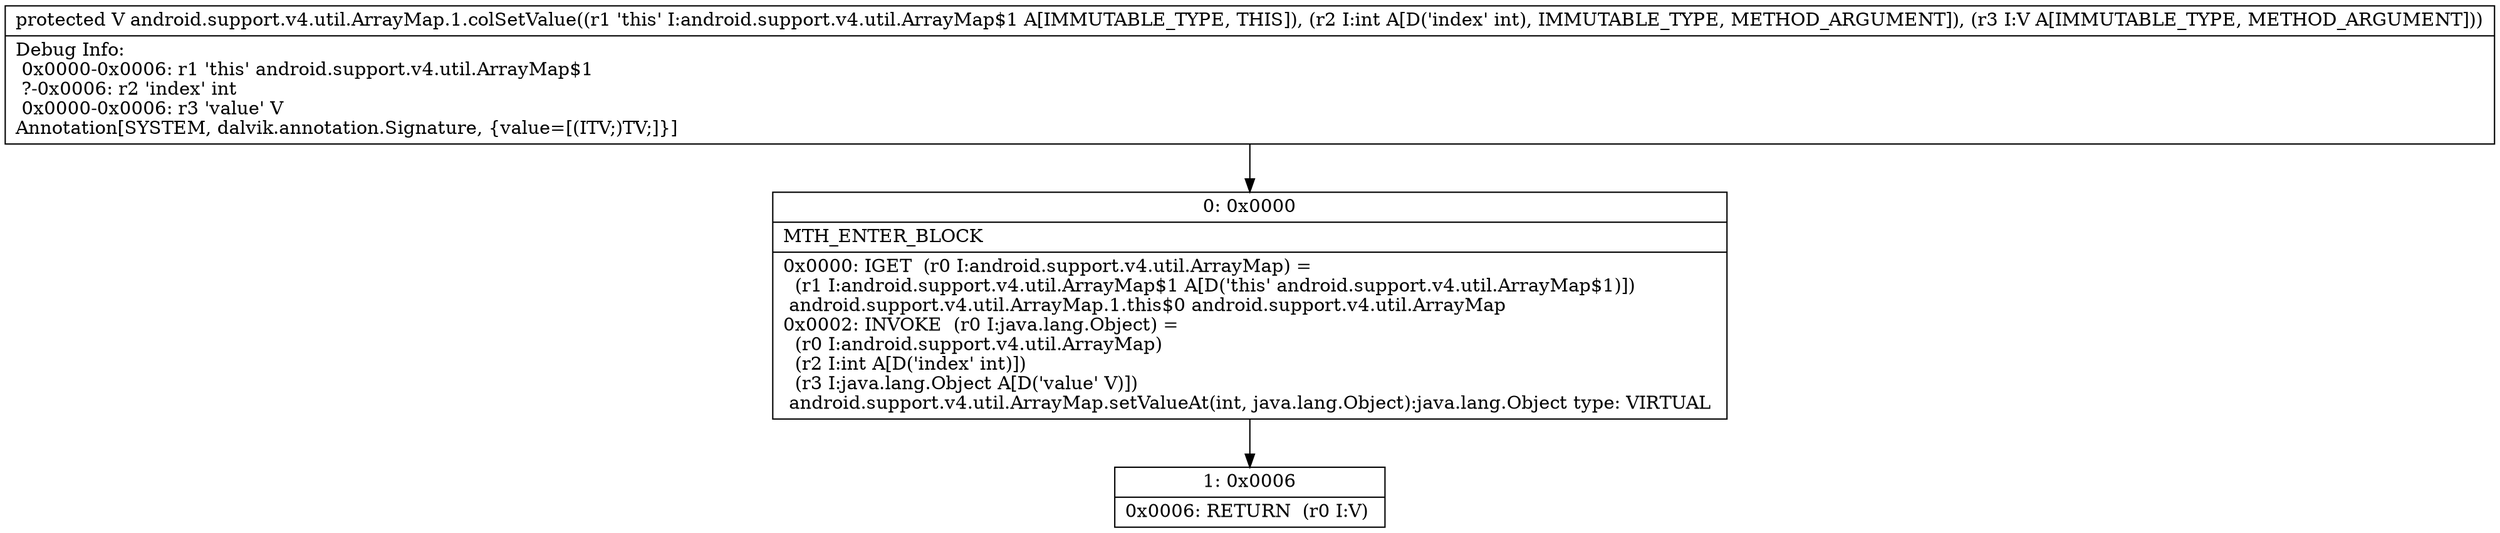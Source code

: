 digraph "CFG forandroid.support.v4.util.ArrayMap.1.colSetValue(ILjava\/lang\/Object;)Ljava\/lang\/Object;" {
Node_0 [shape=record,label="{0\:\ 0x0000|MTH_ENTER_BLOCK\l|0x0000: IGET  (r0 I:android.support.v4.util.ArrayMap) = \l  (r1 I:android.support.v4.util.ArrayMap$1 A[D('this' android.support.v4.util.ArrayMap$1)])\l android.support.v4.util.ArrayMap.1.this$0 android.support.v4.util.ArrayMap \l0x0002: INVOKE  (r0 I:java.lang.Object) = \l  (r0 I:android.support.v4.util.ArrayMap)\l  (r2 I:int A[D('index' int)])\l  (r3 I:java.lang.Object A[D('value' V)])\l android.support.v4.util.ArrayMap.setValueAt(int, java.lang.Object):java.lang.Object type: VIRTUAL \l}"];
Node_1 [shape=record,label="{1\:\ 0x0006|0x0006: RETURN  (r0 I:V) \l}"];
MethodNode[shape=record,label="{protected V android.support.v4.util.ArrayMap.1.colSetValue((r1 'this' I:android.support.v4.util.ArrayMap$1 A[IMMUTABLE_TYPE, THIS]), (r2 I:int A[D('index' int), IMMUTABLE_TYPE, METHOD_ARGUMENT]), (r3 I:V A[IMMUTABLE_TYPE, METHOD_ARGUMENT]))  | Debug Info:\l  0x0000\-0x0006: r1 'this' android.support.v4.util.ArrayMap$1\l  ?\-0x0006: r2 'index' int\l  0x0000\-0x0006: r3 'value' V\lAnnotation[SYSTEM, dalvik.annotation.Signature, \{value=[(ITV;)TV;]\}]\l}"];
MethodNode -> Node_0;
Node_0 -> Node_1;
}

